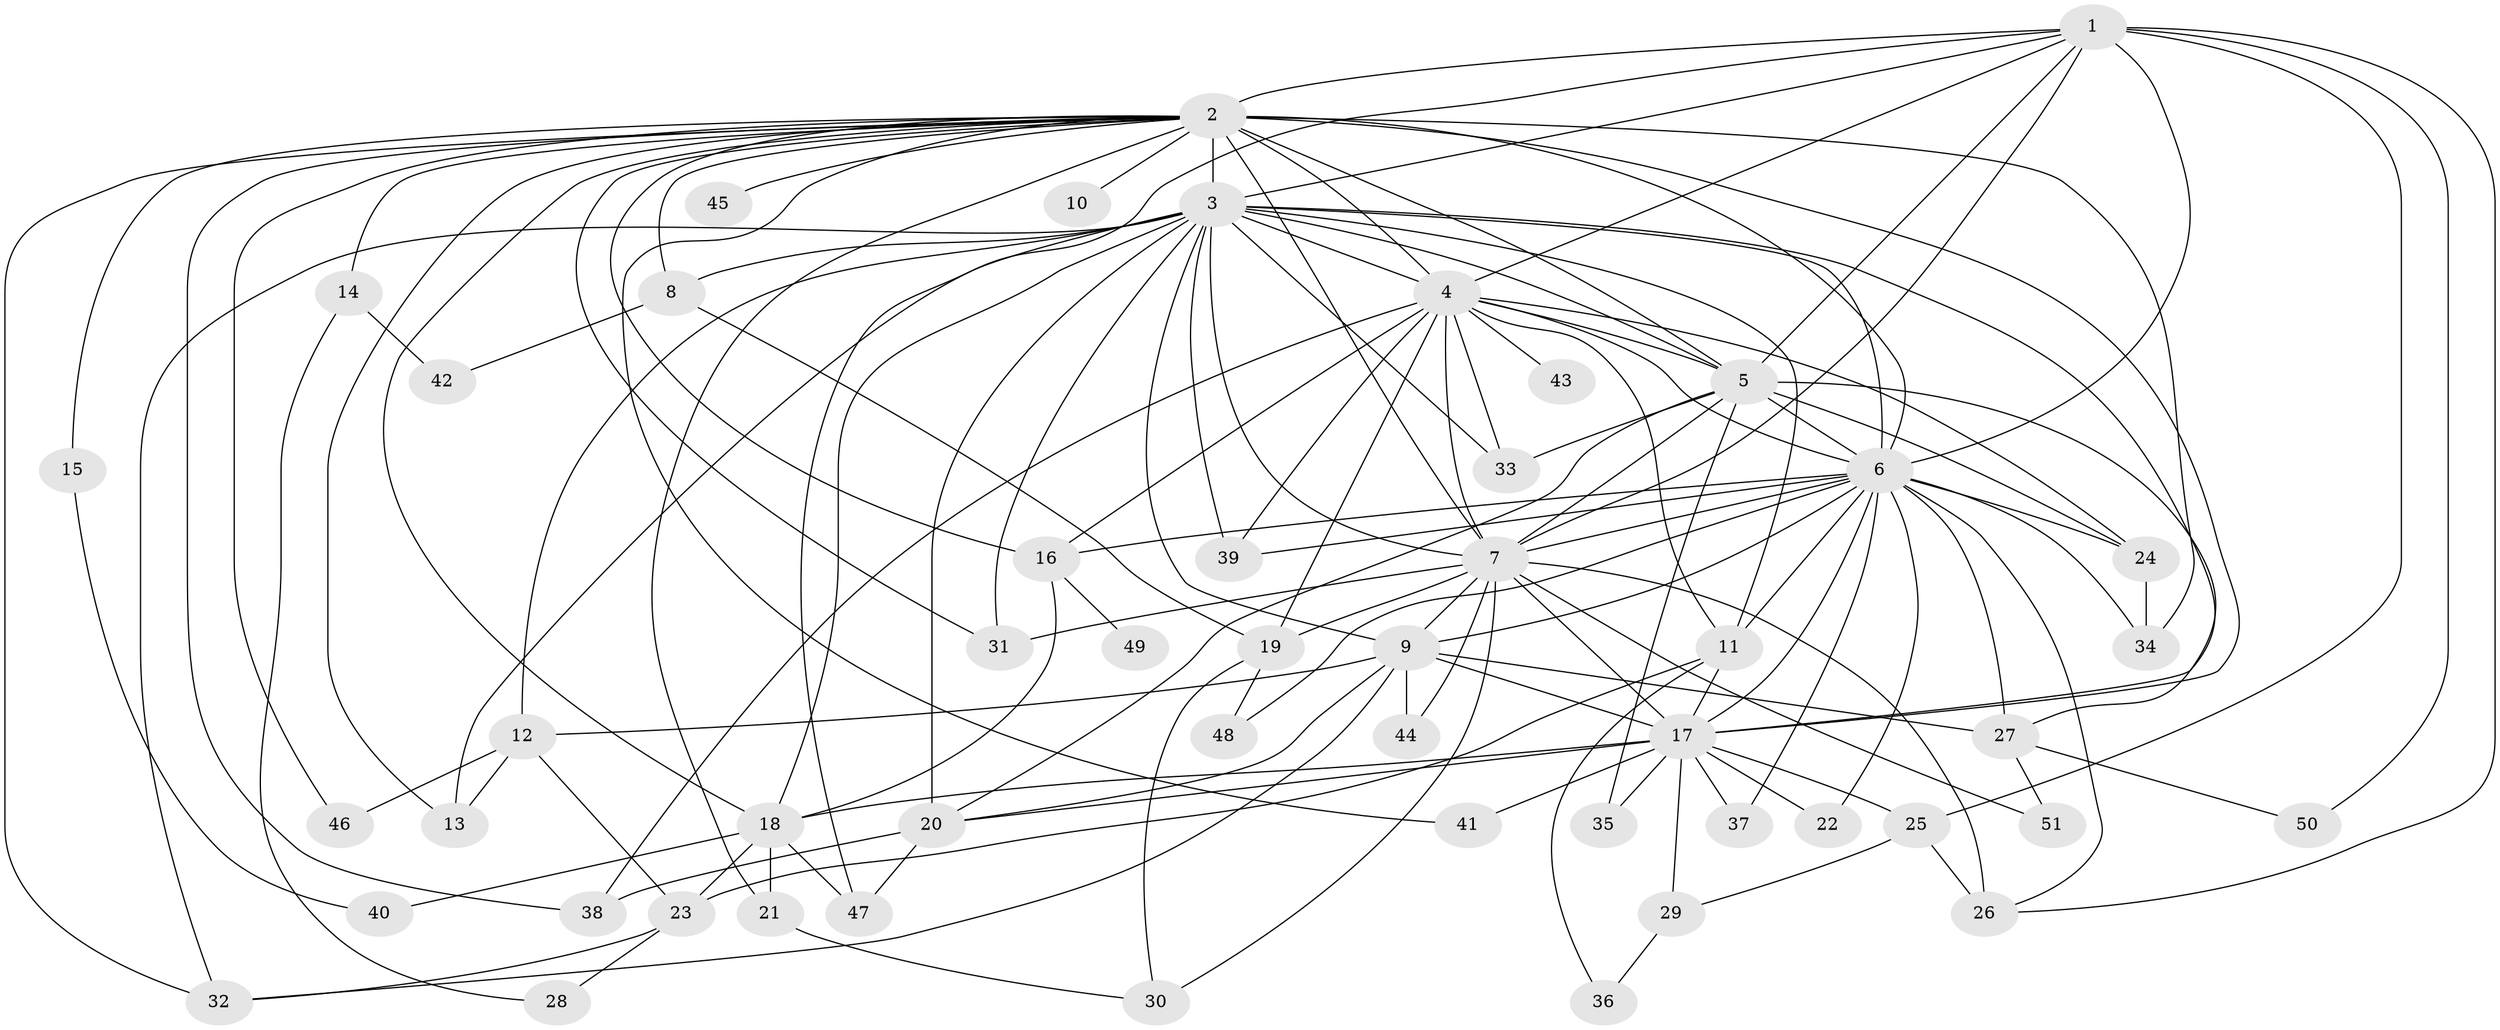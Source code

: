 // original degree distribution, {15: 0.0196078431372549, 12: 0.00980392156862745, 28: 0.00980392156862745, 19: 0.00980392156862745, 18: 0.00980392156862745, 21: 0.00980392156862745, 23: 0.00980392156862745, 24: 0.00980392156862745, 16: 0.00980392156862745, 4: 0.06862745098039216, 3: 0.2549019607843137, 9: 0.00980392156862745, 2: 0.4803921568627451, 5: 0.049019607843137254, 8: 0.0196078431372549, 6: 0.00980392156862745, 7: 0.00980392156862745}
// Generated by graph-tools (version 1.1) at 2025/34/03/09/25 02:34:54]
// undirected, 51 vertices, 130 edges
graph export_dot {
graph [start="1"]
  node [color=gray90,style=filled];
  1;
  2;
  3;
  4;
  5;
  6;
  7;
  8;
  9;
  10;
  11;
  12;
  13;
  14;
  15;
  16;
  17;
  18;
  19;
  20;
  21;
  22;
  23;
  24;
  25;
  26;
  27;
  28;
  29;
  30;
  31;
  32;
  33;
  34;
  35;
  36;
  37;
  38;
  39;
  40;
  41;
  42;
  43;
  44;
  45;
  46;
  47;
  48;
  49;
  50;
  51;
  1 -- 2 [weight=2.0];
  1 -- 3 [weight=3.0];
  1 -- 4 [weight=1.0];
  1 -- 5 [weight=1.0];
  1 -- 6 [weight=2.0];
  1 -- 7 [weight=2.0];
  1 -- 25 [weight=1.0];
  1 -- 26 [weight=1.0];
  1 -- 47 [weight=1.0];
  1 -- 50 [weight=1.0];
  2 -- 3 [weight=4.0];
  2 -- 4 [weight=2.0];
  2 -- 5 [weight=2.0];
  2 -- 6 [weight=2.0];
  2 -- 7 [weight=4.0];
  2 -- 8 [weight=1.0];
  2 -- 10 [weight=1.0];
  2 -- 13 [weight=1.0];
  2 -- 14 [weight=1.0];
  2 -- 15 [weight=1.0];
  2 -- 16 [weight=1.0];
  2 -- 17 [weight=1.0];
  2 -- 18 [weight=1.0];
  2 -- 21 [weight=1.0];
  2 -- 31 [weight=1.0];
  2 -- 32 [weight=1.0];
  2 -- 34 [weight=1.0];
  2 -- 38 [weight=1.0];
  2 -- 41 [weight=1.0];
  2 -- 45 [weight=1.0];
  2 -- 46 [weight=1.0];
  3 -- 4 [weight=3.0];
  3 -- 5 [weight=2.0];
  3 -- 6 [weight=2.0];
  3 -- 7 [weight=4.0];
  3 -- 8 [weight=1.0];
  3 -- 9 [weight=1.0];
  3 -- 11 [weight=1.0];
  3 -- 12 [weight=1.0];
  3 -- 13 [weight=1.0];
  3 -- 17 [weight=2.0];
  3 -- 18 [weight=1.0];
  3 -- 20 [weight=5.0];
  3 -- 31 [weight=1.0];
  3 -- 32 [weight=1.0];
  3 -- 33 [weight=1.0];
  3 -- 39 [weight=1.0];
  4 -- 5 [weight=1.0];
  4 -- 6 [weight=2.0];
  4 -- 7 [weight=3.0];
  4 -- 11 [weight=1.0];
  4 -- 16 [weight=2.0];
  4 -- 19 [weight=1.0];
  4 -- 24 [weight=1.0];
  4 -- 33 [weight=1.0];
  4 -- 38 [weight=2.0];
  4 -- 39 [weight=1.0];
  4 -- 43 [weight=2.0];
  5 -- 6 [weight=1.0];
  5 -- 7 [weight=3.0];
  5 -- 20 [weight=1.0];
  5 -- 24 [weight=1.0];
  5 -- 27 [weight=1.0];
  5 -- 33 [weight=1.0];
  5 -- 35 [weight=1.0];
  6 -- 7 [weight=2.0];
  6 -- 9 [weight=1.0];
  6 -- 11 [weight=1.0];
  6 -- 16 [weight=1.0];
  6 -- 17 [weight=1.0];
  6 -- 22 [weight=1.0];
  6 -- 24 [weight=1.0];
  6 -- 26 [weight=1.0];
  6 -- 27 [weight=2.0];
  6 -- 34 [weight=1.0];
  6 -- 37 [weight=1.0];
  6 -- 39 [weight=1.0];
  6 -- 48 [weight=1.0];
  7 -- 9 [weight=2.0];
  7 -- 17 [weight=8.0];
  7 -- 19 [weight=1.0];
  7 -- 26 [weight=3.0];
  7 -- 30 [weight=1.0];
  7 -- 31 [weight=1.0];
  7 -- 44 [weight=1.0];
  7 -- 51 [weight=1.0];
  8 -- 19 [weight=1.0];
  8 -- 42 [weight=1.0];
  9 -- 12 [weight=1.0];
  9 -- 17 [weight=1.0];
  9 -- 20 [weight=1.0];
  9 -- 27 [weight=1.0];
  9 -- 32 [weight=1.0];
  9 -- 44 [weight=1.0];
  11 -- 17 [weight=3.0];
  11 -- 23 [weight=1.0];
  11 -- 36 [weight=1.0];
  12 -- 13 [weight=1.0];
  12 -- 23 [weight=1.0];
  12 -- 46 [weight=1.0];
  14 -- 28 [weight=1.0];
  14 -- 42 [weight=1.0];
  15 -- 40 [weight=1.0];
  16 -- 18 [weight=1.0];
  16 -- 49 [weight=1.0];
  17 -- 18 [weight=1.0];
  17 -- 20 [weight=1.0];
  17 -- 22 [weight=1.0];
  17 -- 25 [weight=1.0];
  17 -- 29 [weight=1.0];
  17 -- 35 [weight=1.0];
  17 -- 37 [weight=1.0];
  17 -- 41 [weight=1.0];
  18 -- 21 [weight=1.0];
  18 -- 23 [weight=1.0];
  18 -- 40 [weight=1.0];
  18 -- 47 [weight=1.0];
  19 -- 30 [weight=1.0];
  19 -- 48 [weight=1.0];
  20 -- 38 [weight=1.0];
  20 -- 47 [weight=1.0];
  21 -- 30 [weight=1.0];
  23 -- 28 [weight=1.0];
  23 -- 32 [weight=1.0];
  24 -- 34 [weight=1.0];
  25 -- 26 [weight=1.0];
  25 -- 29 [weight=1.0];
  27 -- 50 [weight=1.0];
  27 -- 51 [weight=1.0];
  29 -- 36 [weight=1.0];
}
